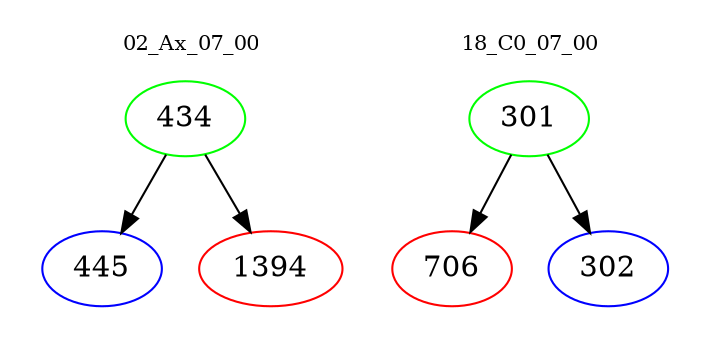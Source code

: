 digraph{
subgraph cluster_0 {
color = white
label = "02_Ax_07_00";
fontsize=10;
T0_434 [label="434", color="green"]
T0_434 -> T0_445 [color="black"]
T0_445 [label="445", color="blue"]
T0_434 -> T0_1394 [color="black"]
T0_1394 [label="1394", color="red"]
}
subgraph cluster_1 {
color = white
label = "18_C0_07_00";
fontsize=10;
T1_301 [label="301", color="green"]
T1_301 -> T1_706 [color="black"]
T1_706 [label="706", color="red"]
T1_301 -> T1_302 [color="black"]
T1_302 [label="302", color="blue"]
}
}
